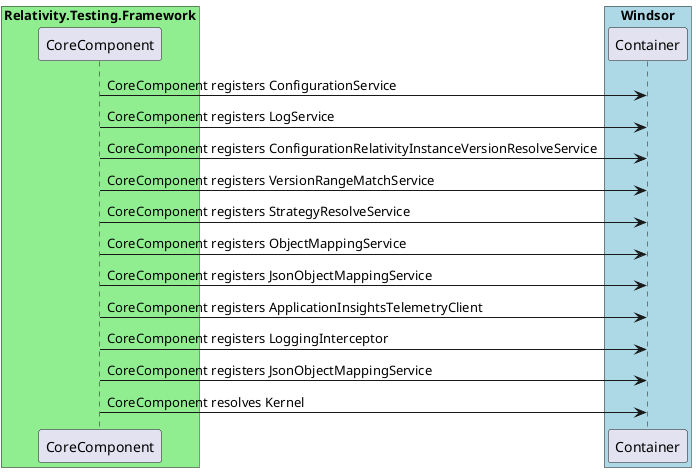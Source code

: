 @startuml Relativity.Testing.Framework Interceptors Sequence Diagram

box "Relativity.Testing.Framework" #LightGreen
participant "CoreComponent"
end box

box "Windsor" #LightBlue
participant "Container"
end box

"CoreComponent" -> "Container" : CoreComponent registers ConfigurationService
"CoreComponent" -> "Container" : CoreComponent registers LogService
"CoreComponent" -> "Container" : CoreComponent registers ConfigurationRelativityInstanceVersionResolveService
"CoreComponent" -> "Container" : CoreComponent registers VersionRangeMatchService
"CoreComponent" -> "Container" : CoreComponent registers StrategyResolveService
"CoreComponent" -> "Container" : CoreComponent registers ObjectMappingService
"CoreComponent" -> "Container" : CoreComponent registers JsonObjectMappingService
"CoreComponent" -> "Container" : CoreComponent registers ApplicationInsightsTelemetryClient
"CoreComponent" -> "Container" : CoreComponent registers LoggingInterceptor
"CoreComponent" -> "Container" : CoreComponent registers JsonObjectMappingService
"CoreComponent" -> "Container" : CoreComponent resolves Kernel

@enduml